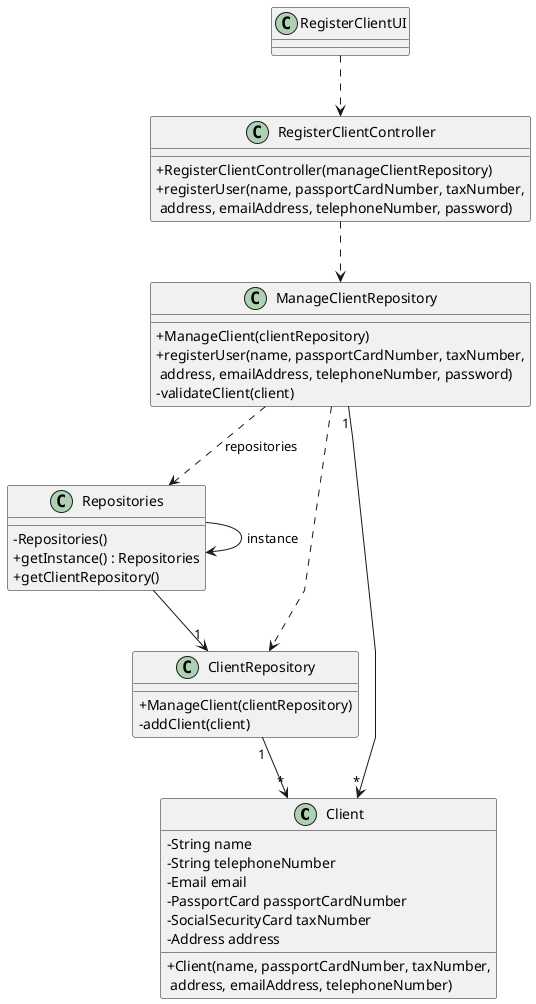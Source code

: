 @startuml
'skinparam monochrome true
skinparam packageStyle rectangle
skinparam shadowing false
skinparam linetype polyline
'skinparam linetype orto

skinparam classAttributeIconSize 0

'left to right direction

class Client {
    - String name
    - String telephoneNumber
    - Email email
    - PassportCard passportCardNumber
    - SocialSecurityCard taxNumber
    - Address address

    + Client(name, passportCardNumber, taxNumber,\n address, emailAddress, telephoneNumber)
}

class ClientRepository {
    + ManageClient(clientRepository)
    - addClient(client)
}

class Repositories {
    - Repositories()
    + getInstance() : Repositories
    + getClientRepository()
}

class RegisterClientController {
    + RegisterClientController(manageClientRepository)
    + registerUser(name, passportCardNumber, taxNumber,\n address, emailAddress, telephoneNumber, password)
}

class RegisterClientUI {
}


class ManageClientRepository {
    + ManageClient(clientRepository)
    + registerUser(name, passportCardNumber, taxNumber,\n address, emailAddress, telephoneNumber, password)
    -validateClient(client)
}


RegisterClientUI .down.> RegisterClientController

Repositories -> Repositories : instance

RegisterClientController ..> ManageClientRepository

ManageClientRepository ..> Repositories : repositories

Repositories --> "1" ClientRepository

ManageClientRepository ..> ClientRepository

ManageClientRepository "1" --> "*" Client

ClientRepository "1" --> "*" Client



'RegisterEmployeeController .> Repositories : repositories

'Repositories --> "1" StoreRepository
'Repositories --> "1" RoleRepository
'Repositories --> "1" EmployeeRepository

'RegisterEmployeeController ..> StoreRepository : StoreRepository
'RegisterEmployeeController ..> RoleRepository : RoleRepository
'RegisterEmployeeController ..> EmployeeRepository : EmployeeRepository
'StoreRepository "1" --> "*" Store : store
'RoleRepository "1" --> "*" Role : role

'RegisterEmployeeController ...> Store
'RegisterEmployeeController ...> Role

'EmployeeRepository --> Employee : employee

'Employee "1" --> "1" Store : store
'Employee "1" --> "1..*" Role : role




@enduml